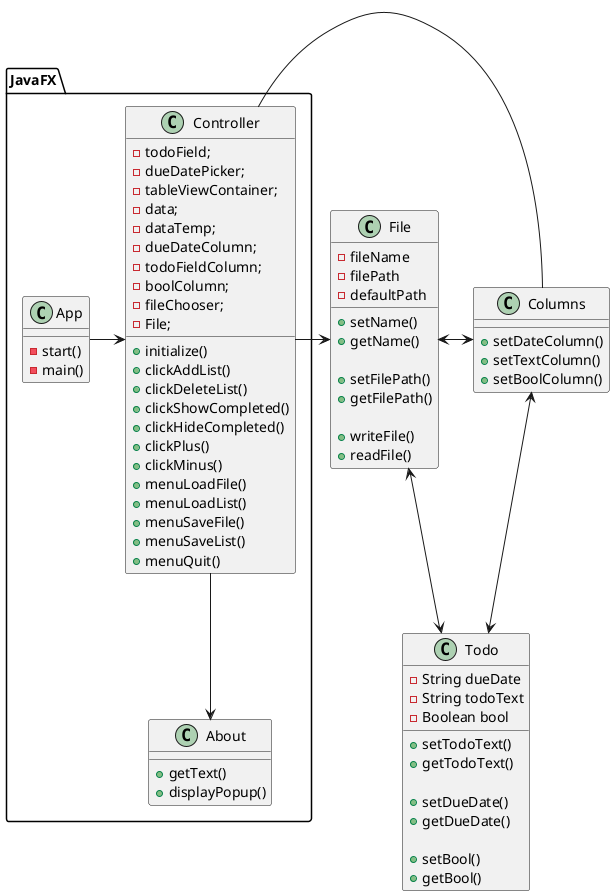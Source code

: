 @startuml
'https://plantuml.com/class-diagram

class JavaFX.App {

    -start()
    -main()
}

class JavaFX.About {
    +getText()
    +displayPopup()
}

class Columns {
    +setDateColumn()
    +setTextColumn()
    +setBoolColumn()
}

class JavaFX.Controller {


	-todoField;
	-dueDatePicker;
	-tableViewContainer;
	-data;
	-dataTemp;
	-dueDateColumn;
	-todoFieldColumn;
	-boolColumn;
	-fileChooser;
	-File;

    +initialize()
    +clickAddList()
    +clickDeleteList()
    +clickShowCompleted()
    +clickHideCompleted()
    +clickPlus()
    +clickMinus()
    +menuLoadFile()
    +menuLoadList()
    +menuSaveFile()
    +menuSaveList()
    +menuQuit()
}

class File {

    -fileName
    -filePath
    -defaultPath

    +setName()
    +getName()

    +setFilePath()
    +getFilePath()

    +writeFile()
    +readFile()
}

class Todo {

    -String dueDate
    -String todoText
    -Boolean bool

    +setTodoText()
    +getTodoText()

    +setDueDate()
    +getDueDate()

    +setBool()
    +getBool()

}



JavaFX.App => JavaFX.Controller

JavaFX.Controller => File
JavaFX.Controller = Columns
JavaFX.Controller ==> JavaFX.About
Columns <==> Todo
File <=> Todo
File <=> Columns





@enduml
